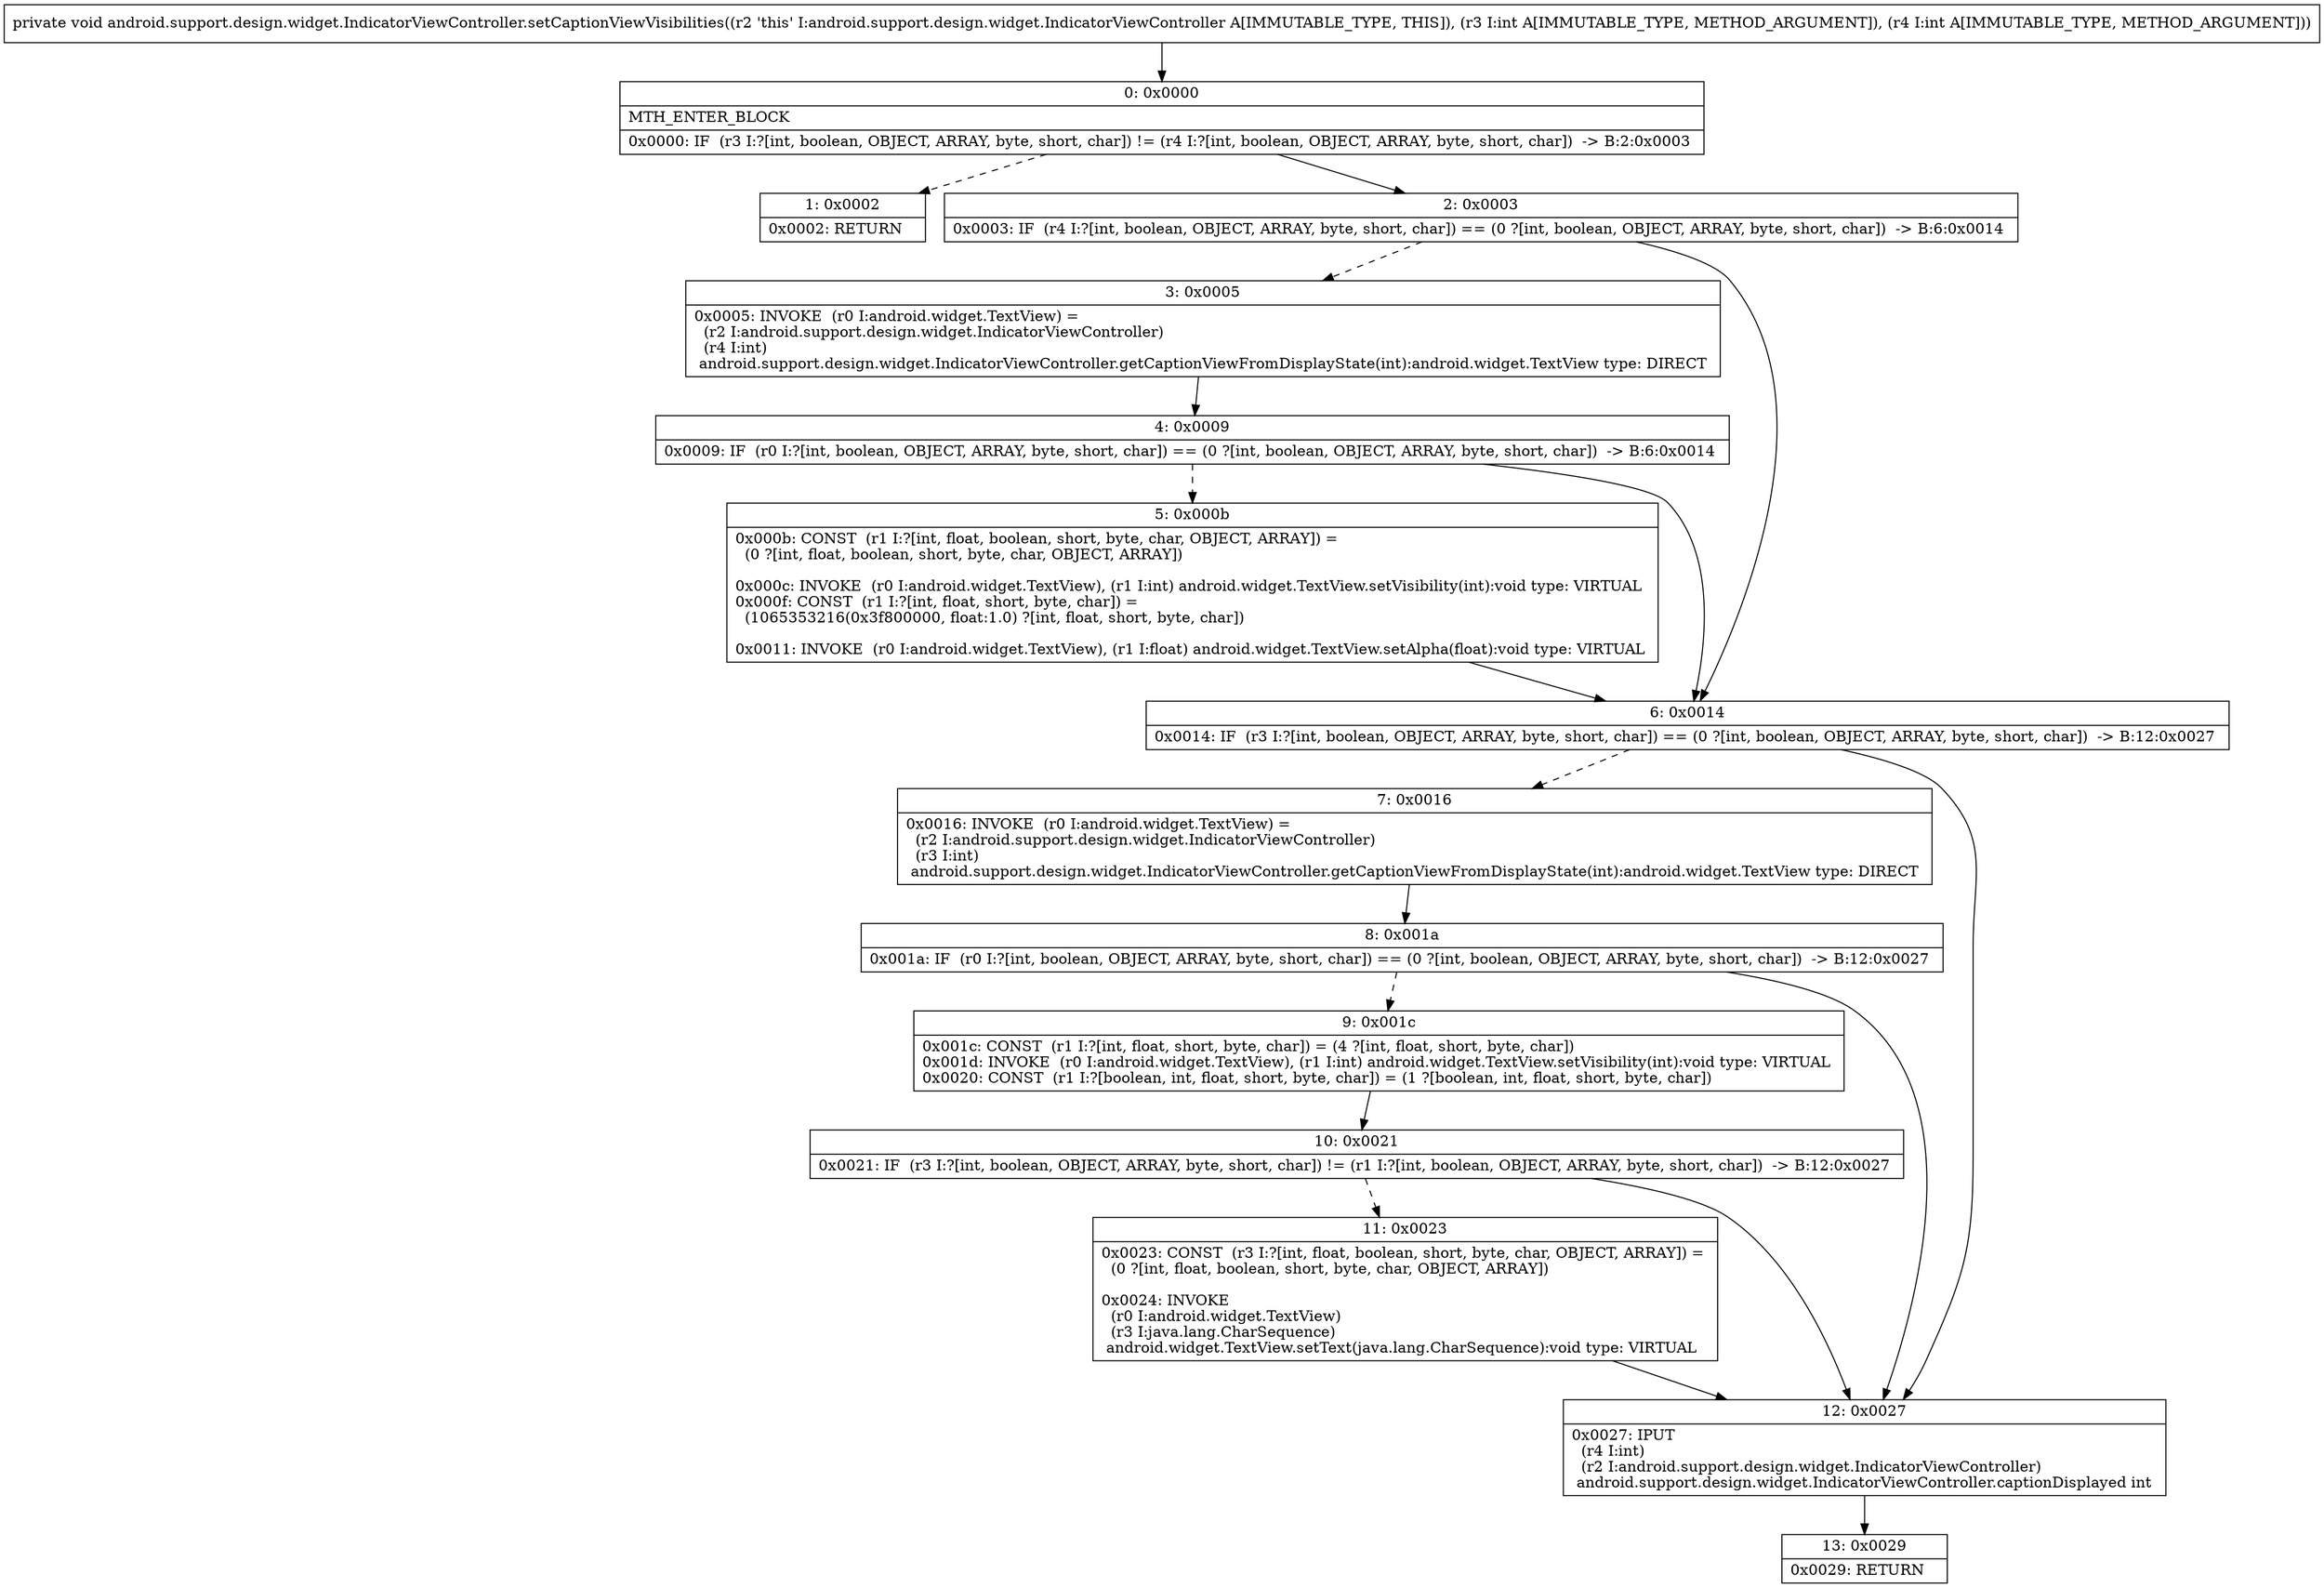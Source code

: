 digraph "CFG forandroid.support.design.widget.IndicatorViewController.setCaptionViewVisibilities(II)V" {
Node_0 [shape=record,label="{0\:\ 0x0000|MTH_ENTER_BLOCK\l|0x0000: IF  (r3 I:?[int, boolean, OBJECT, ARRAY, byte, short, char]) != (r4 I:?[int, boolean, OBJECT, ARRAY, byte, short, char])  \-\> B:2:0x0003 \l}"];
Node_1 [shape=record,label="{1\:\ 0x0002|0x0002: RETURN   \l}"];
Node_2 [shape=record,label="{2\:\ 0x0003|0x0003: IF  (r4 I:?[int, boolean, OBJECT, ARRAY, byte, short, char]) == (0 ?[int, boolean, OBJECT, ARRAY, byte, short, char])  \-\> B:6:0x0014 \l}"];
Node_3 [shape=record,label="{3\:\ 0x0005|0x0005: INVOKE  (r0 I:android.widget.TextView) = \l  (r2 I:android.support.design.widget.IndicatorViewController)\l  (r4 I:int)\l android.support.design.widget.IndicatorViewController.getCaptionViewFromDisplayState(int):android.widget.TextView type: DIRECT \l}"];
Node_4 [shape=record,label="{4\:\ 0x0009|0x0009: IF  (r0 I:?[int, boolean, OBJECT, ARRAY, byte, short, char]) == (0 ?[int, boolean, OBJECT, ARRAY, byte, short, char])  \-\> B:6:0x0014 \l}"];
Node_5 [shape=record,label="{5\:\ 0x000b|0x000b: CONST  (r1 I:?[int, float, boolean, short, byte, char, OBJECT, ARRAY]) = \l  (0 ?[int, float, boolean, short, byte, char, OBJECT, ARRAY])\l \l0x000c: INVOKE  (r0 I:android.widget.TextView), (r1 I:int) android.widget.TextView.setVisibility(int):void type: VIRTUAL \l0x000f: CONST  (r1 I:?[int, float, short, byte, char]) = \l  (1065353216(0x3f800000, float:1.0) ?[int, float, short, byte, char])\l \l0x0011: INVOKE  (r0 I:android.widget.TextView), (r1 I:float) android.widget.TextView.setAlpha(float):void type: VIRTUAL \l}"];
Node_6 [shape=record,label="{6\:\ 0x0014|0x0014: IF  (r3 I:?[int, boolean, OBJECT, ARRAY, byte, short, char]) == (0 ?[int, boolean, OBJECT, ARRAY, byte, short, char])  \-\> B:12:0x0027 \l}"];
Node_7 [shape=record,label="{7\:\ 0x0016|0x0016: INVOKE  (r0 I:android.widget.TextView) = \l  (r2 I:android.support.design.widget.IndicatorViewController)\l  (r3 I:int)\l android.support.design.widget.IndicatorViewController.getCaptionViewFromDisplayState(int):android.widget.TextView type: DIRECT \l}"];
Node_8 [shape=record,label="{8\:\ 0x001a|0x001a: IF  (r0 I:?[int, boolean, OBJECT, ARRAY, byte, short, char]) == (0 ?[int, boolean, OBJECT, ARRAY, byte, short, char])  \-\> B:12:0x0027 \l}"];
Node_9 [shape=record,label="{9\:\ 0x001c|0x001c: CONST  (r1 I:?[int, float, short, byte, char]) = (4 ?[int, float, short, byte, char]) \l0x001d: INVOKE  (r0 I:android.widget.TextView), (r1 I:int) android.widget.TextView.setVisibility(int):void type: VIRTUAL \l0x0020: CONST  (r1 I:?[boolean, int, float, short, byte, char]) = (1 ?[boolean, int, float, short, byte, char]) \l}"];
Node_10 [shape=record,label="{10\:\ 0x0021|0x0021: IF  (r3 I:?[int, boolean, OBJECT, ARRAY, byte, short, char]) != (r1 I:?[int, boolean, OBJECT, ARRAY, byte, short, char])  \-\> B:12:0x0027 \l}"];
Node_11 [shape=record,label="{11\:\ 0x0023|0x0023: CONST  (r3 I:?[int, float, boolean, short, byte, char, OBJECT, ARRAY]) = \l  (0 ?[int, float, boolean, short, byte, char, OBJECT, ARRAY])\l \l0x0024: INVOKE  \l  (r0 I:android.widget.TextView)\l  (r3 I:java.lang.CharSequence)\l android.widget.TextView.setText(java.lang.CharSequence):void type: VIRTUAL \l}"];
Node_12 [shape=record,label="{12\:\ 0x0027|0x0027: IPUT  \l  (r4 I:int)\l  (r2 I:android.support.design.widget.IndicatorViewController)\l android.support.design.widget.IndicatorViewController.captionDisplayed int \l}"];
Node_13 [shape=record,label="{13\:\ 0x0029|0x0029: RETURN   \l}"];
MethodNode[shape=record,label="{private void android.support.design.widget.IndicatorViewController.setCaptionViewVisibilities((r2 'this' I:android.support.design.widget.IndicatorViewController A[IMMUTABLE_TYPE, THIS]), (r3 I:int A[IMMUTABLE_TYPE, METHOD_ARGUMENT]), (r4 I:int A[IMMUTABLE_TYPE, METHOD_ARGUMENT])) }"];
MethodNode -> Node_0;
Node_0 -> Node_1[style=dashed];
Node_0 -> Node_2;
Node_2 -> Node_3[style=dashed];
Node_2 -> Node_6;
Node_3 -> Node_4;
Node_4 -> Node_5[style=dashed];
Node_4 -> Node_6;
Node_5 -> Node_6;
Node_6 -> Node_7[style=dashed];
Node_6 -> Node_12;
Node_7 -> Node_8;
Node_8 -> Node_9[style=dashed];
Node_8 -> Node_12;
Node_9 -> Node_10;
Node_10 -> Node_11[style=dashed];
Node_10 -> Node_12;
Node_11 -> Node_12;
Node_12 -> Node_13;
}

